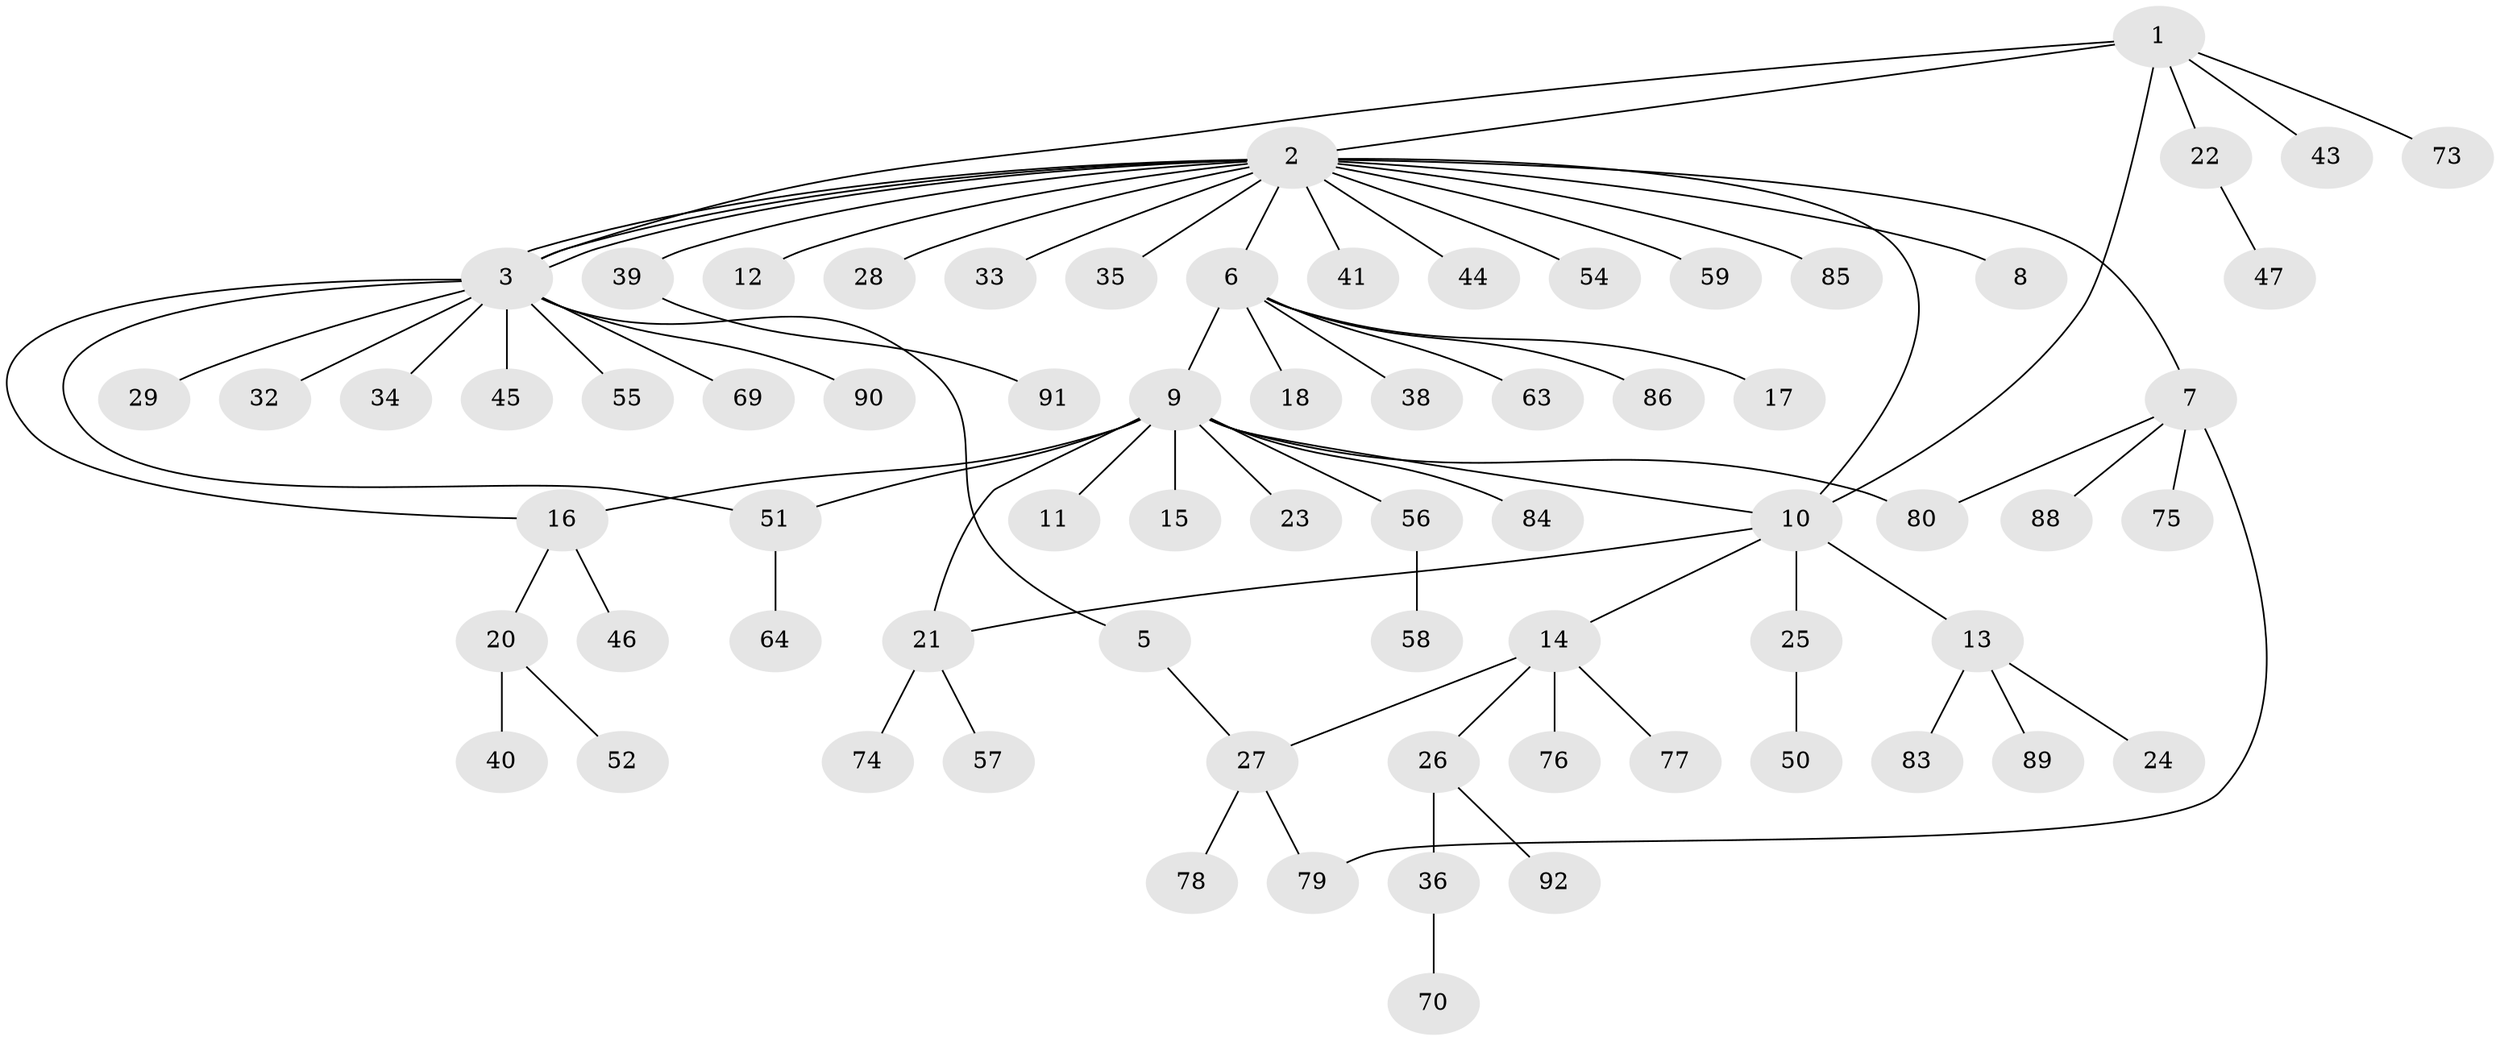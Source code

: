 // original degree distribution, {7: 0.021505376344086023, 19: 0.010752688172043012, 11: 0.010752688172043012, 5: 0.043010752688172046, 2: 0.1935483870967742, 8: 0.010752688172043012, 1: 0.6129032258064516, 10: 0.010752688172043012, 4: 0.043010752688172046, 6: 0.010752688172043012, 3: 0.03225806451612903}
// Generated by graph-tools (version 1.1) at 2025/41/03/06/25 10:41:47]
// undirected, 71 vertices, 81 edges
graph export_dot {
graph [start="1"]
  node [color=gray90,style=filled];
  1 [super="+87"];
  2 [super="+93"];
  3 [super="+4"];
  5 [super="+61"];
  6 [super="+19"];
  7 [super="+42"];
  8;
  9 [super="+72"];
  10 [super="+31"];
  11;
  12 [super="+67"];
  13 [super="+82"];
  14 [super="+62"];
  15 [super="+68"];
  16 [super="+81"];
  17;
  18;
  20 [super="+30"];
  21 [super="+53"];
  22;
  23;
  24;
  25 [super="+49"];
  26 [super="+65"];
  27 [super="+66"];
  28;
  29;
  32 [super="+37"];
  33;
  34;
  35;
  36 [super="+71"];
  38;
  39 [super="+60"];
  40;
  41;
  43;
  44;
  45;
  46;
  47 [super="+48"];
  50;
  51;
  52;
  54;
  55;
  56;
  57;
  58;
  59;
  63;
  64;
  69;
  70;
  73;
  74;
  75;
  76;
  77;
  78;
  79;
  80;
  83;
  84;
  85;
  86;
  88;
  89;
  90;
  91;
  92;
  1 -- 2;
  1 -- 3;
  1 -- 10;
  1 -- 22;
  1 -- 43;
  1 -- 73;
  2 -- 3;
  2 -- 3;
  2 -- 3;
  2 -- 6;
  2 -- 7;
  2 -- 8;
  2 -- 10;
  2 -- 12;
  2 -- 28;
  2 -- 33;
  2 -- 35;
  2 -- 39;
  2 -- 41;
  2 -- 44;
  2 -- 54;
  2 -- 59;
  2 -- 85;
  3 -- 5;
  3 -- 16;
  3 -- 32;
  3 -- 55;
  3 -- 69;
  3 -- 90;
  3 -- 34;
  3 -- 51;
  3 -- 29;
  3 -- 45;
  5 -- 27;
  6 -- 9;
  6 -- 17;
  6 -- 18;
  6 -- 38;
  6 -- 63;
  6 -- 86;
  7 -- 80;
  7 -- 88;
  7 -- 75;
  7 -- 79;
  9 -- 11;
  9 -- 15;
  9 -- 21;
  9 -- 23;
  9 -- 51;
  9 -- 56;
  9 -- 84;
  9 -- 10;
  9 -- 80;
  9 -- 16;
  10 -- 13;
  10 -- 14;
  10 -- 21;
  10 -- 25;
  13 -- 24;
  13 -- 83;
  13 -- 89;
  14 -- 26;
  14 -- 27;
  14 -- 76;
  14 -- 77;
  16 -- 20;
  16 -- 46;
  20 -- 40;
  20 -- 52;
  21 -- 57;
  21 -- 74;
  22 -- 47;
  25 -- 50;
  26 -- 36;
  26 -- 92;
  27 -- 78;
  27 -- 79;
  36 -- 70;
  39 -- 91;
  51 -- 64;
  56 -- 58;
}
